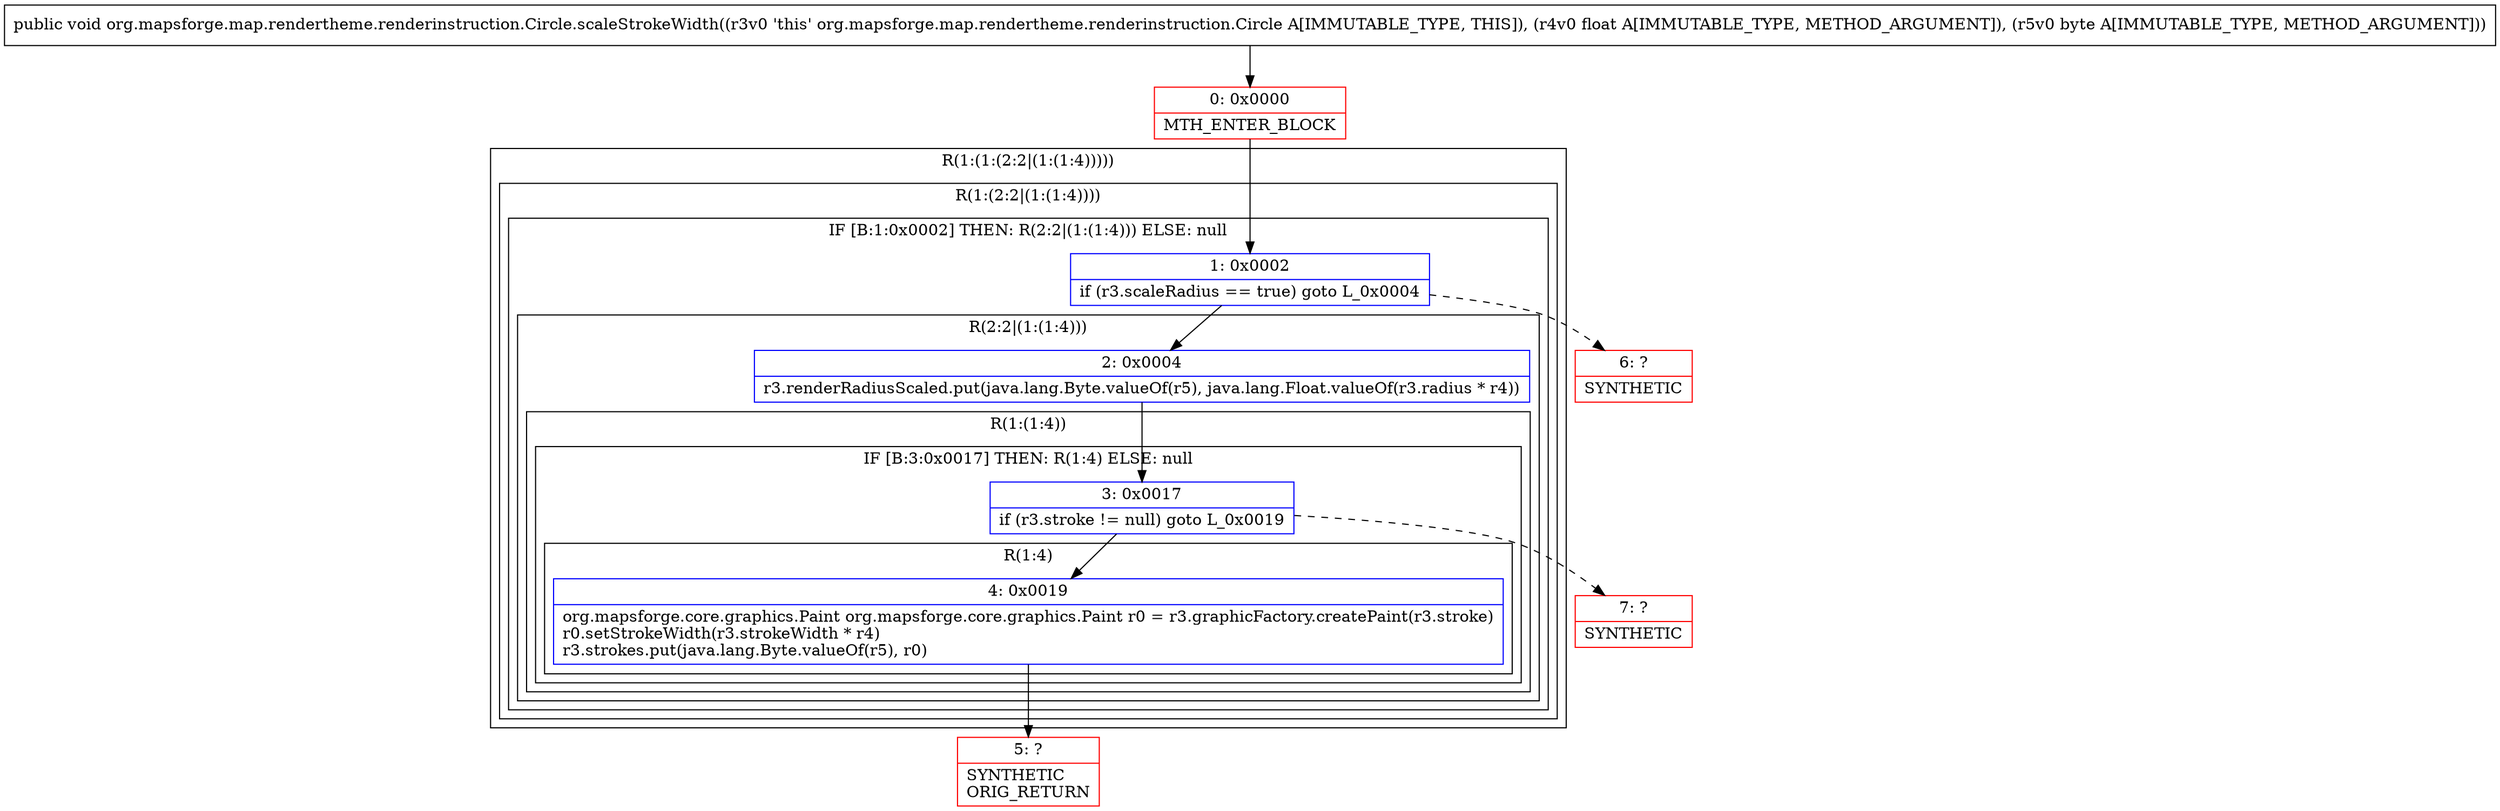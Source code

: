 digraph "CFG fororg.mapsforge.map.rendertheme.renderinstruction.Circle.scaleStrokeWidth(FB)V" {
subgraph cluster_Region_1800843515 {
label = "R(1:(1:(2:2|(1:(1:4)))))";
node [shape=record,color=blue];
subgraph cluster_Region_476361139 {
label = "R(1:(2:2|(1:(1:4))))";
node [shape=record,color=blue];
subgraph cluster_IfRegion_693345500 {
label = "IF [B:1:0x0002] THEN: R(2:2|(1:(1:4))) ELSE: null";
node [shape=record,color=blue];
Node_1 [shape=record,label="{1\:\ 0x0002|if (r3.scaleRadius == true) goto L_0x0004\l}"];
subgraph cluster_Region_1675756541 {
label = "R(2:2|(1:(1:4)))";
node [shape=record,color=blue];
Node_2 [shape=record,label="{2\:\ 0x0004|r3.renderRadiusScaled.put(java.lang.Byte.valueOf(r5), java.lang.Float.valueOf(r3.radius * r4))\l}"];
subgraph cluster_Region_1030600210 {
label = "R(1:(1:4))";
node [shape=record,color=blue];
subgraph cluster_IfRegion_71135525 {
label = "IF [B:3:0x0017] THEN: R(1:4) ELSE: null";
node [shape=record,color=blue];
Node_3 [shape=record,label="{3\:\ 0x0017|if (r3.stroke != null) goto L_0x0019\l}"];
subgraph cluster_Region_79376408 {
label = "R(1:4)";
node [shape=record,color=blue];
Node_4 [shape=record,label="{4\:\ 0x0019|org.mapsforge.core.graphics.Paint org.mapsforge.core.graphics.Paint r0 = r3.graphicFactory.createPaint(r3.stroke)\lr0.setStrokeWidth(r3.strokeWidth * r4)\lr3.strokes.put(java.lang.Byte.valueOf(r5), r0)\l}"];
}
}
}
}
}
}
}
Node_0 [shape=record,color=red,label="{0\:\ 0x0000|MTH_ENTER_BLOCK\l}"];
Node_5 [shape=record,color=red,label="{5\:\ ?|SYNTHETIC\lORIG_RETURN\l}"];
Node_6 [shape=record,color=red,label="{6\:\ ?|SYNTHETIC\l}"];
Node_7 [shape=record,color=red,label="{7\:\ ?|SYNTHETIC\l}"];
MethodNode[shape=record,label="{public void org.mapsforge.map.rendertheme.renderinstruction.Circle.scaleStrokeWidth((r3v0 'this' org.mapsforge.map.rendertheme.renderinstruction.Circle A[IMMUTABLE_TYPE, THIS]), (r4v0 float A[IMMUTABLE_TYPE, METHOD_ARGUMENT]), (r5v0 byte A[IMMUTABLE_TYPE, METHOD_ARGUMENT])) }"];
MethodNode -> Node_0;
Node_1 -> Node_2;
Node_1 -> Node_6[style=dashed];
Node_2 -> Node_3;
Node_3 -> Node_4;
Node_3 -> Node_7[style=dashed];
Node_4 -> Node_5;
Node_0 -> Node_1;
}

